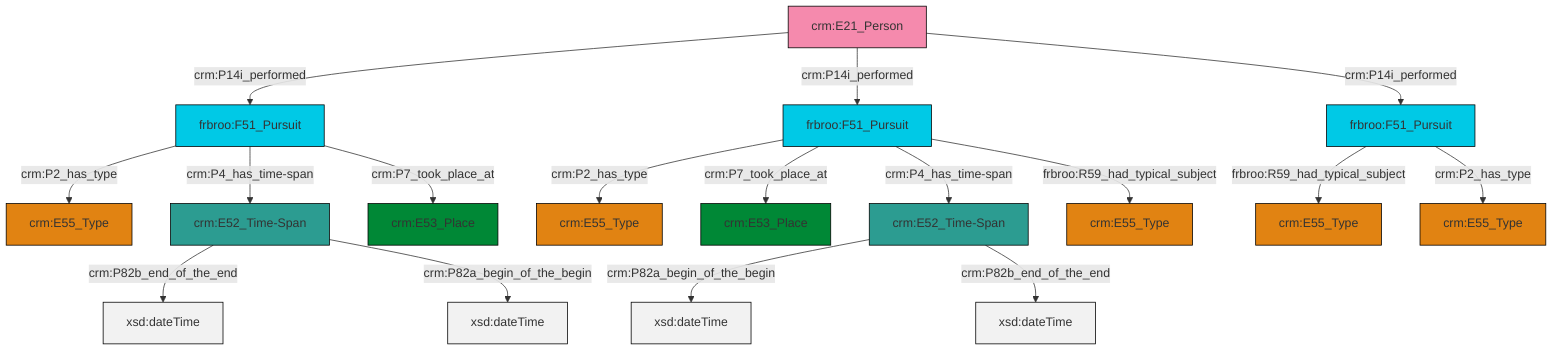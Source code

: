 graph TD
classDef Literal fill:#f2f2f2,stroke:#000000;
classDef CRM_Entity fill:#FFFFFF,stroke:#000000;
classDef Temporal_Entity fill:#00C9E6, stroke:#000000;
classDef Type fill:#E18312, stroke:#000000;
classDef Time-Span fill:#2C9C91, stroke:#000000;
classDef Appellation fill:#FFEB7F, stroke:#000000;
classDef Place fill:#008836, stroke:#000000;
classDef Persistent_Item fill:#B266B2, stroke:#000000;
classDef Conceptual_Object fill:#FFD700, stroke:#000000;
classDef Physical_Thing fill:#D2B48C, stroke:#000000;
classDef Actor fill:#f58aad, stroke:#000000;
classDef PC_Classes fill:#4ce600, stroke:#000000;
classDef Multi fill:#cccccc,stroke:#000000;

0["frbroo:F51_Pursuit"]:::Temporal_Entity -->|crm:P2_has_type| 1["crm:E55_Type"]:::Type
2["frbroo:F51_Pursuit"]:::Temporal_Entity -->|frbroo:R59_had_typical_subject| 3["crm:E55_Type"]:::Type
9["crm:E52_Time-Span"]:::Time-Span -->|crm:P82a_begin_of_the_begin| 10[xsd:dateTime]:::Literal
11["frbroo:F51_Pursuit"]:::Temporal_Entity -->|crm:P2_has_type| 12["crm:E55_Type"]:::Type
15["crm:E52_Time-Span"]:::Time-Span -->|crm:P82b_end_of_the_end| 16[xsd:dateTime]:::Literal
11["frbroo:F51_Pursuit"]:::Temporal_Entity -->|crm:P7_took_place_at| 4["crm:E53_Place"]:::Place
15["crm:E52_Time-Span"]:::Time-Span -->|crm:P82a_begin_of_the_begin| 21[xsd:dateTime]:::Literal
11["frbroo:F51_Pursuit"]:::Temporal_Entity -->|crm:P4_has_time-span| 9["crm:E52_Time-Span"]:::Time-Span
0["frbroo:F51_Pursuit"]:::Temporal_Entity -->|crm:P4_has_time-span| 15["crm:E52_Time-Span"]:::Time-Span
9["crm:E52_Time-Span"]:::Time-Span -->|crm:P82b_end_of_the_end| 31[xsd:dateTime]:::Literal
11["frbroo:F51_Pursuit"]:::Temporal_Entity -->|frbroo:R59_had_typical_subject| 24["crm:E55_Type"]:::Type
18["crm:E21_Person"]:::Actor -->|crm:P14i_performed| 0["frbroo:F51_Pursuit"]:::Temporal_Entity
0["frbroo:F51_Pursuit"]:::Temporal_Entity -->|crm:P7_took_place_at| 27["crm:E53_Place"]:::Place
2["frbroo:F51_Pursuit"]:::Temporal_Entity -->|crm:P2_has_type| 7["crm:E55_Type"]:::Type
18["crm:E21_Person"]:::Actor -->|crm:P14i_performed| 11["frbroo:F51_Pursuit"]:::Temporal_Entity
18["crm:E21_Person"]:::Actor -->|crm:P14i_performed| 2["frbroo:F51_Pursuit"]:::Temporal_Entity